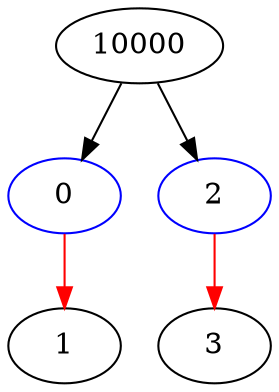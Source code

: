 digraph {
  0 [label="0", color=blue];
  10000 -> 0 [label="", color=black];
  2 [label="2", color=blue];
  10000 -> 2 [label="", color=black];
  10000 [label="10000", color=black];
  1 [label="1", color=black];
  0 -> 1 [label="", color=red];
  3 [label="3", color=black];
  2 -> 3 [label="", color=red];
}
